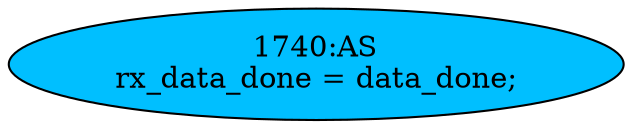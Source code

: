 strict digraph "" {
	node [label="\N"];
	"1740:AS"	 [ast="<pyverilog.vparser.ast.Assign object at 0x7f13b55d4f90>",
		def_var="['rx_data_done']",
		fillcolor=deepskyblue,
		label="1740:AS
rx_data_done = data_done;",
		statements="[]",
		style=filled,
		typ=Assign,
		use_var="['data_done']"];
}
